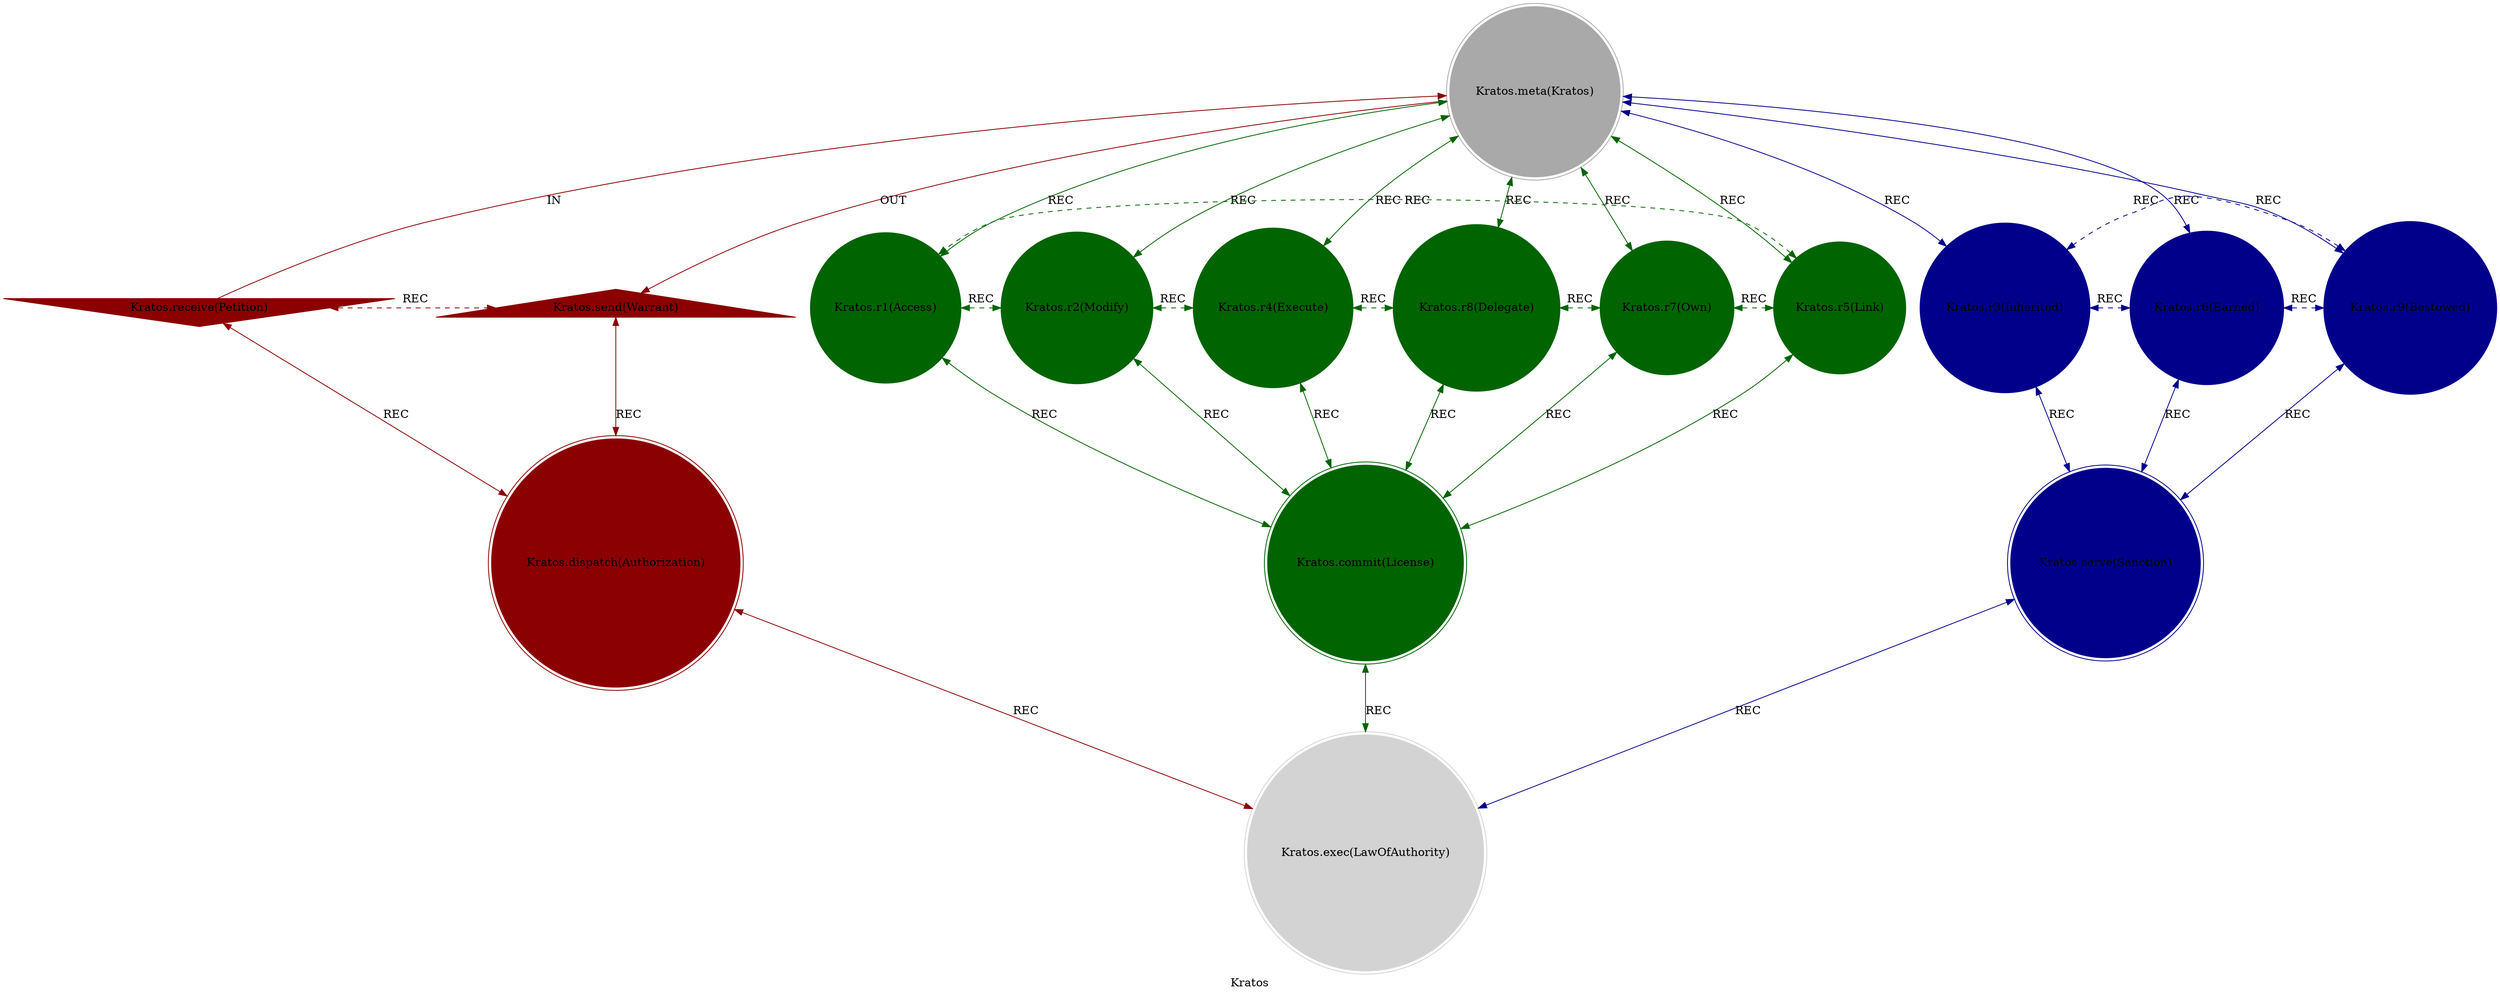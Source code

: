 strict digraph KratosFactor {
    style = filled;
    color = lightgray;
    node [shape = circle; style = filled; color = lightgreen;];
    edge [color = darkgray;];
    label = "Kratos";
    comment = "{{description}}";
    
    spark_a_t [label = "Kratos.receive(Petition)";comment = "Potential: {{description}}";shape = invtriangle;color = darkred;];
    spark_0_t [label = "Kratos.meta(Kratos)";comment = "Abstract: {{description}}";shape = doublecircle;color = darkgray;];
    spark_b_t [label = "Kratos.send(Warrant)";comment = "Manifest: {{description}}";shape = triangle;color = darkred;];
    spark_1_t [label = "Kratos.r1(Access)";comment = "Initiation: {{description}}";color = darkgreen;];
    spark_2_t [label = "Kratos.r2(Modify)";comment = "Response: {{description}}";color = darkgreen;];
    spark_4_t [label = "Kratos.r4(Execute)";comment = "Integration: {{description}}";color = darkgreen;];
    spark_8_t [label = "Kratos.r8(Delegate)";comment = "Reflection: {{description}}";color = darkgreen;];
    spark_7_t [label = "Kratos.r7(Own)";comment = "Consolidation: {{description}}";color = darkgreen;];
    spark_5_t [label = "Kratos.r5(Link)";comment = "Propagation: {{description}}";color = darkgreen;];
    spark_3_t [label = "Kratos.r3(Inherited)";comment = "Thesis: {{description}}";color = darkblue;];
    spark_6_t [label = "Kratos.r6(Earned)";comment = "Antithesis: {{description}}";color = darkblue;];
    spark_9_t [label = "Kratos.r9(Bestowed)";comment = "Synthesis: {{description}}";color = darkblue;];
    spark_c_t [label = "Kratos.dispatch(Authorization)";comment = "Why-Who: {{description}}";shape = doublecircle;color = darkred;];
    spark_d_t [label = "Kratos.commit(License)";comment = "What-How: {{description}}";shape = doublecircle;color = darkgreen;];
    spark_e_t [label = "Kratos.serve(Sanction)";comment = "When-Where: {{description}}";shape = doublecircle;color = darkblue;];
    spark_f_t [label = "Kratos.exec(LawOfAuthority)";comment = "Which-Closure: {{description}}";shape = doublecircle;color = lightgray;];
    
    spark_a_t -> spark_0_t [label = "IN"; comment = "{{description}}"; color = darkred; constraint = false;];
    spark_0_t -> spark_b_t [label = "OUT"; comment = "{{description}}"; color = darkred;];
    spark_a_t -> spark_c_t [label = "REC"; comment = "{{description}}"; color = darkred; dir = both;];
    spark_b_t -> spark_c_t [label = "REC"; comment = "{{description}}"; color = darkred; dir = both;];
    spark_a_t -> spark_b_t [label = "REC"; comment = "{{description}}"; color = darkred; dir = both; style = dashed; constraint = false;];
    
    spark_0_t -> spark_1_t [label = "REC"; comment = "{{description}}"; color = darkgreen; dir = both;];
    spark_0_t -> spark_2_t [label = "REC"; comment = "{{description}}"; color = darkgreen; dir = both;];
    spark_0_t -> spark_4_t [label = "REC"; comment = "{{description}}"; color = darkgreen; dir = both;];
    spark_0_t -> spark_8_t [label = "REC"; comment = "{{description}}"; color = darkgreen; dir = both;];
    spark_0_t -> spark_7_t [label = "REC"; comment = "{{description}}"; color = darkgreen; dir = both;];
    spark_0_t -> spark_5_t [label = "REC"; comment = "{{description}}"; color = darkgreen; dir = both;];
    
    spark_1_t -> spark_2_t [label = "REC"; comment = "{{description}}"; color = darkgreen; dir = both; style = dashed; constraint = false;];
    spark_2_t -> spark_4_t [label = "REC"; comment = "{{description}}"; color = darkgreen; dir = both; style = dashed; constraint = false;];
    spark_4_t -> spark_8_t [label = "REC"; comment = "{{description}}"; color = darkgreen; dir = both; style = dashed; constraint = false;];
    spark_8_t -> spark_7_t [label = "REC"; comment = "{{description}}"; color = darkgreen; dir = both; style = dashed; constraint = false;];
    spark_7_t -> spark_5_t [label = "REC"; comment = "{{description}}"; color = darkgreen; dir = both; style = dashed; constraint = false;];
    spark_5_t -> spark_1_t [label = "REC"; comment = "{{description}}"; color = darkgreen; dir = both; style = dashed; constraint = false;];
    
    spark_1_t -> spark_d_t [label = "REC"; comment = "{{description}}"; color = darkgreen; dir = both;];
    spark_2_t -> spark_d_t [label = "REC"; comment = "{{description}}"; color = darkgreen; dir = both;];
    spark_4_t -> spark_d_t [label = "REC"; comment = "{{description}}"; color = darkgreen; dir = both;];
    spark_8_t -> spark_d_t [label = "REC"; comment = "{{description}}"; color = darkgreen; dir = both;];
    spark_7_t -> spark_d_t [label = "REC"; comment = "{{description}}"; color = darkgreen; dir = both;];
    spark_5_t -> spark_d_t [label = "REC"; comment = "{{description}}"; color = darkgreen; dir = both;];
    
    spark_0_t -> spark_3_t [label = "REC"; comment = "{{description}}"; color = darkblue; dir = both;];
    spark_0_t -> spark_6_t [label = "REC"; comment = "{{description}}"; color = darkblue; dir = both;];
    spark_0_t -> spark_9_t [label = "REC"; comment = "{{description}}"; color = darkblue; dir = both;];
    
    spark_3_t -> spark_e_t [label = "REC"; comment = "{{description}}"; color = darkblue; dir = both;];
    spark_6_t -> spark_e_t [label = "REC"; comment = "{{description}}"; color = darkblue; dir = both;];
    spark_9_t -> spark_e_t [label = "REC"; comment = "{{description}}"; color = darkblue; dir = both;];
    
    spark_3_t -> spark_6_t [label = "REC"; comment = "{{description}}"; color = darkblue; dir = both; style = dashed; constraint = false;];
    spark_6_t -> spark_9_t [label = "REC"; comment = "{{description}}"; color = darkblue; dir = both; style = dashed; constraint = false;];
    spark_9_t -> spark_3_t [label = "REC"; comment = "{{description}}"; color = darkblue; dir = both; style = dashed; constraint = false;];
    
    spark_c_t -> spark_f_t [label = "REC"; comment = "{{description}}"; color = darkred; dir = both;];
    spark_d_t -> spark_f_t [label = "REC"; comment = "{{description}}"; color = darkgreen; dir = both;];
    spark_e_t -> spark_f_t [label = "REC"; comment = "{{description}}"; color = darkblue; dir = both;];
}